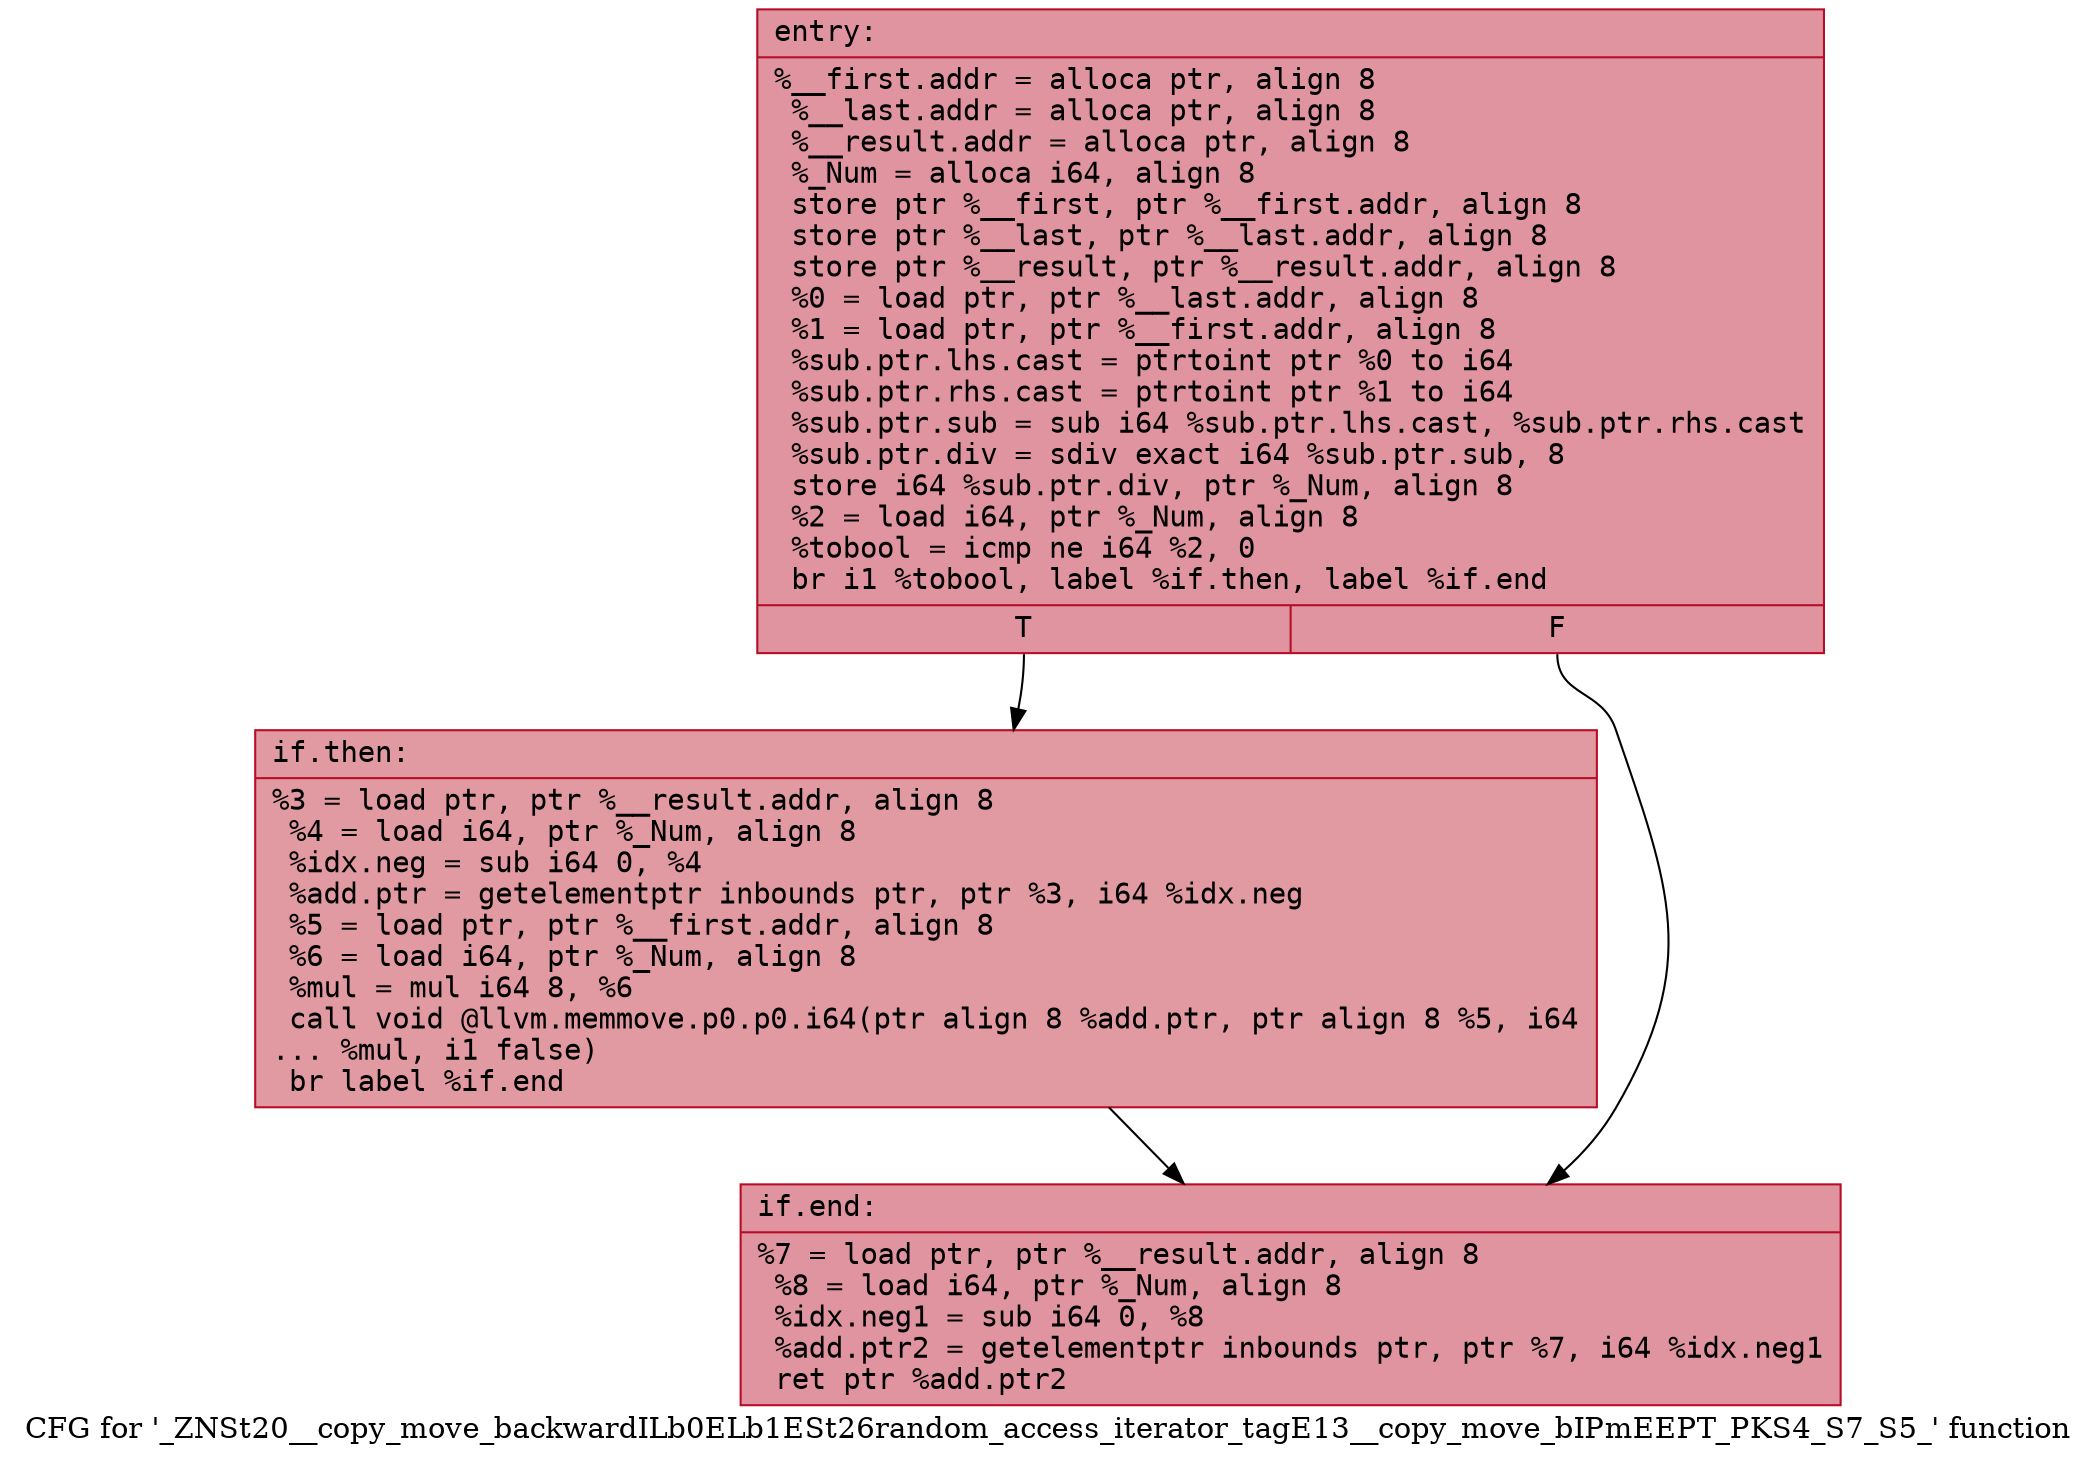 digraph "CFG for '_ZNSt20__copy_move_backwardILb0ELb1ESt26random_access_iterator_tagE13__copy_move_bIPmEEPT_PKS4_S7_S5_' function" {
	label="CFG for '_ZNSt20__copy_move_backwardILb0ELb1ESt26random_access_iterator_tagE13__copy_move_bIPmEEPT_PKS4_S7_S5_' function";

	Node0x560dc9fd4730 [shape=record,color="#b70d28ff", style=filled, fillcolor="#b70d2870" fontname="Courier",label="{entry:\l|  %__first.addr = alloca ptr, align 8\l  %__last.addr = alloca ptr, align 8\l  %__result.addr = alloca ptr, align 8\l  %_Num = alloca i64, align 8\l  store ptr %__first, ptr %__first.addr, align 8\l  store ptr %__last, ptr %__last.addr, align 8\l  store ptr %__result, ptr %__result.addr, align 8\l  %0 = load ptr, ptr %__last.addr, align 8\l  %1 = load ptr, ptr %__first.addr, align 8\l  %sub.ptr.lhs.cast = ptrtoint ptr %0 to i64\l  %sub.ptr.rhs.cast = ptrtoint ptr %1 to i64\l  %sub.ptr.sub = sub i64 %sub.ptr.lhs.cast, %sub.ptr.rhs.cast\l  %sub.ptr.div = sdiv exact i64 %sub.ptr.sub, 8\l  store i64 %sub.ptr.div, ptr %_Num, align 8\l  %2 = load i64, ptr %_Num, align 8\l  %tobool = icmp ne i64 %2, 0\l  br i1 %tobool, label %if.then, label %if.end\l|{<s0>T|<s1>F}}"];
	Node0x560dc9fd4730:s0 -> Node0x560dc9fd51e0[tooltip="entry -> if.then\nProbability 62.50%" ];
	Node0x560dc9fd4730:s1 -> Node0x560dc9fd5250[tooltip="entry -> if.end\nProbability 37.50%" ];
	Node0x560dc9fd51e0 [shape=record,color="#b70d28ff", style=filled, fillcolor="#bb1b2c70" fontname="Courier",label="{if.then:\l|  %3 = load ptr, ptr %__result.addr, align 8\l  %4 = load i64, ptr %_Num, align 8\l  %idx.neg = sub i64 0, %4\l  %add.ptr = getelementptr inbounds ptr, ptr %3, i64 %idx.neg\l  %5 = load ptr, ptr %__first.addr, align 8\l  %6 = load i64, ptr %_Num, align 8\l  %mul = mul i64 8, %6\l  call void @llvm.memmove.p0.p0.i64(ptr align 8 %add.ptr, ptr align 8 %5, i64\l... %mul, i1 false)\l  br label %if.end\l}"];
	Node0x560dc9fd51e0 -> Node0x560dc9fd5250[tooltip="if.then -> if.end\nProbability 100.00%" ];
	Node0x560dc9fd5250 [shape=record,color="#b70d28ff", style=filled, fillcolor="#b70d2870" fontname="Courier",label="{if.end:\l|  %7 = load ptr, ptr %__result.addr, align 8\l  %8 = load i64, ptr %_Num, align 8\l  %idx.neg1 = sub i64 0, %8\l  %add.ptr2 = getelementptr inbounds ptr, ptr %7, i64 %idx.neg1\l  ret ptr %add.ptr2\l}"];
}
